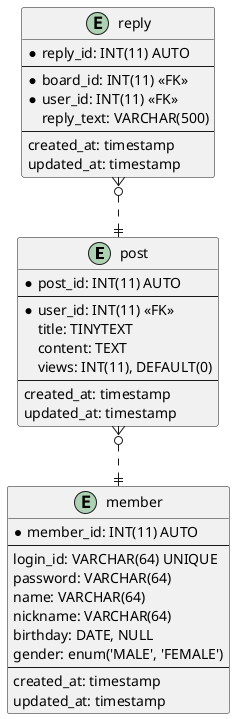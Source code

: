 @startuml

entity "post" as post {
	*post_id: INT(11) AUTO
	--
	*user_id: INT(11) <<FK>>
	title: TINYTEXT
	content: TEXT
	views: INT(11), DEFAULT(0)
	--
	created_at: timestamp
	updated_at: timestamp
}

entity "member" as member {
	*member_id: INT(11) AUTO
	--
	login_id: VARCHAR(64) UNIQUE
	password: VARCHAR(64)
	name: VARCHAR(64)
	nickname: VARCHAR(64)
	birthday: DATE, NULL
	gender: enum('MALE', 'FEMALE')
	--
	created_at: timestamp
	updated_at: timestamp
}

entity "reply" as reply {
	*reply_id: INT(11) AUTO
	--
	*board_id: INT(11) <<FK>>
	*user_id: INT(11) <<FK>>
	reply_text: VARCHAR(500)
	--
	created_at: timestamp
	updated_at: timestamp
}

post	}o..||	member
reply	}o..||	post

@enduml
